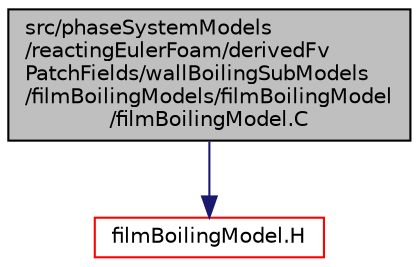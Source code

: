 digraph "src/phaseSystemModels/reactingEulerFoam/derivedFvPatchFields/wallBoilingSubModels/filmBoilingModels/filmBoilingModel/filmBoilingModel.C"
{
  bgcolor="transparent";
  edge [fontname="Helvetica",fontsize="10",labelfontname="Helvetica",labelfontsize="10"];
  node [fontname="Helvetica",fontsize="10",shape=record];
  Node1 [label="src/phaseSystemModels\l/reactingEulerFoam/derivedFv\lPatchFields/wallBoilingSubModels\l/filmBoilingModels/filmBoilingModel\l/filmBoilingModel.C",height=0.2,width=0.4,color="black", fillcolor="grey75", style="filled" fontcolor="black"];
  Node1 -> Node2 [color="midnightblue",fontsize="10",style="solid",fontname="Helvetica"];
  Node2 [label="filmBoilingModel.H",height=0.2,width=0.4,color="red",URL="$filmBoilingModel_8H.html"];
}

